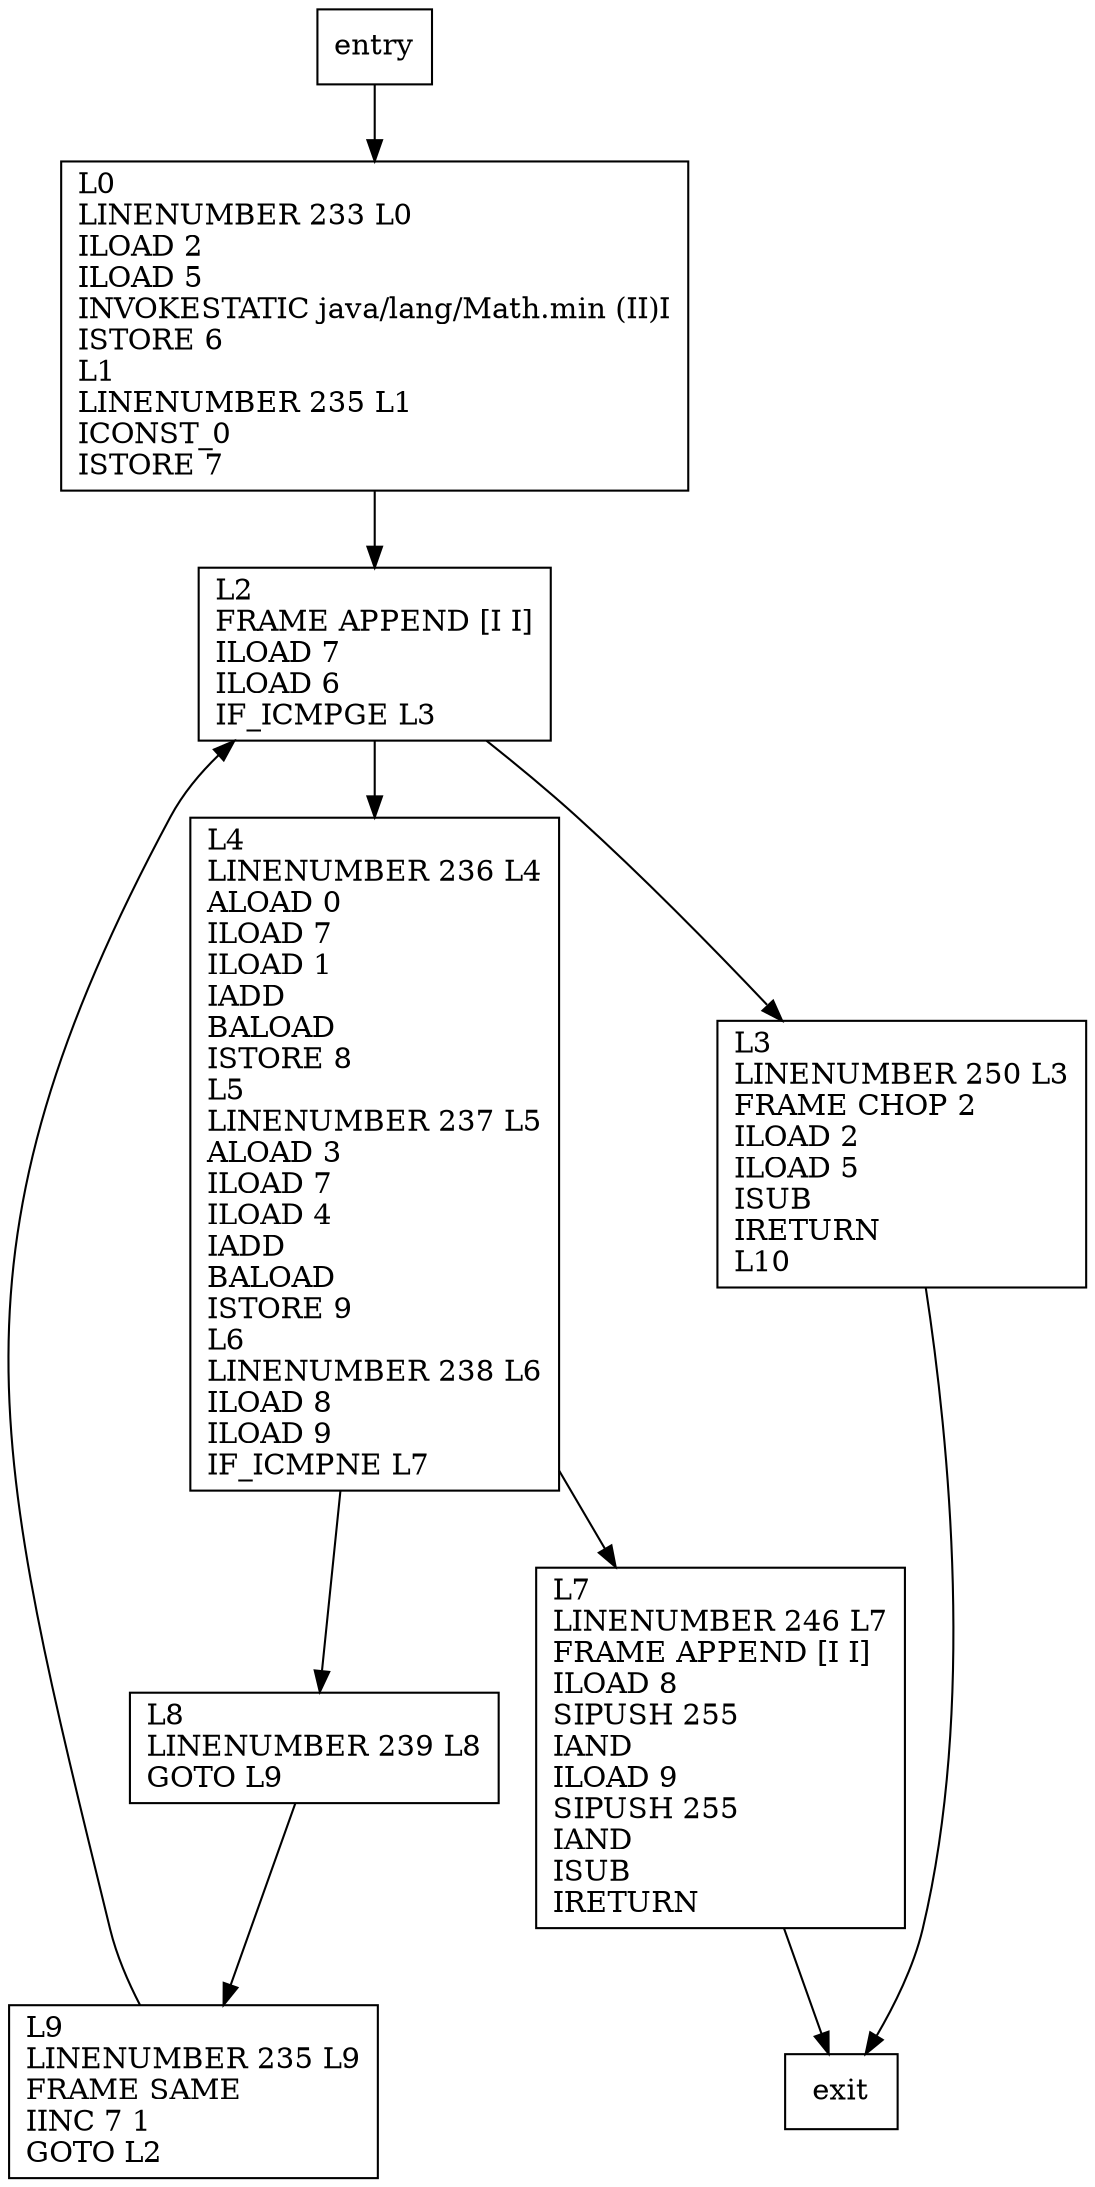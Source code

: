 digraph compareUnsignedBytes {
node [shape=record];
1860831815 [label="L0\lLINENUMBER 233 L0\lILOAD 2\lILOAD 5\lINVOKESTATIC java/lang/Math.min (II)I\lISTORE 6\lL1\lLINENUMBER 235 L1\lICONST_0\lISTORE 7\l"];
251508095 [label="L4\lLINENUMBER 236 L4\lALOAD 0\lILOAD 7\lILOAD 1\lIADD\lBALOAD\lISTORE 8\lL5\lLINENUMBER 237 L5\lALOAD 3\lILOAD 7\lILOAD 4\lIADD\lBALOAD\lISTORE 9\lL6\lLINENUMBER 238 L6\lILOAD 8\lILOAD 9\lIF_ICMPNE L7\l"];
1771509741 [label="L3\lLINENUMBER 250 L3\lFRAME CHOP 2\lILOAD 2\lILOAD 5\lISUB\lIRETURN\lL10\l"];
2007842504 [label="L8\lLINENUMBER 239 L8\lGOTO L9\l"];
720220037 [label="L2\lFRAME APPEND [I I]\lILOAD 7\lILOAD 6\lIF_ICMPGE L3\l"];
821771989 [label="L7\lLINENUMBER 246 L7\lFRAME APPEND [I I]\lILOAD 8\lSIPUSH 255\lIAND\lILOAD 9\lSIPUSH 255\lIAND\lISUB\lIRETURN\l"];
643065775 [label="L9\lLINENUMBER 235 L9\lFRAME SAME\lIINC 7 1\lGOTO L2\l"];
entry;
exit;
entry -> 1860831815
1860831815 -> 720220037
251508095 -> 2007842504
251508095 -> 821771989
1771509741 -> exit
2007842504 -> 643065775
720220037 -> 251508095
720220037 -> 1771509741
821771989 -> exit
643065775 -> 720220037
}
